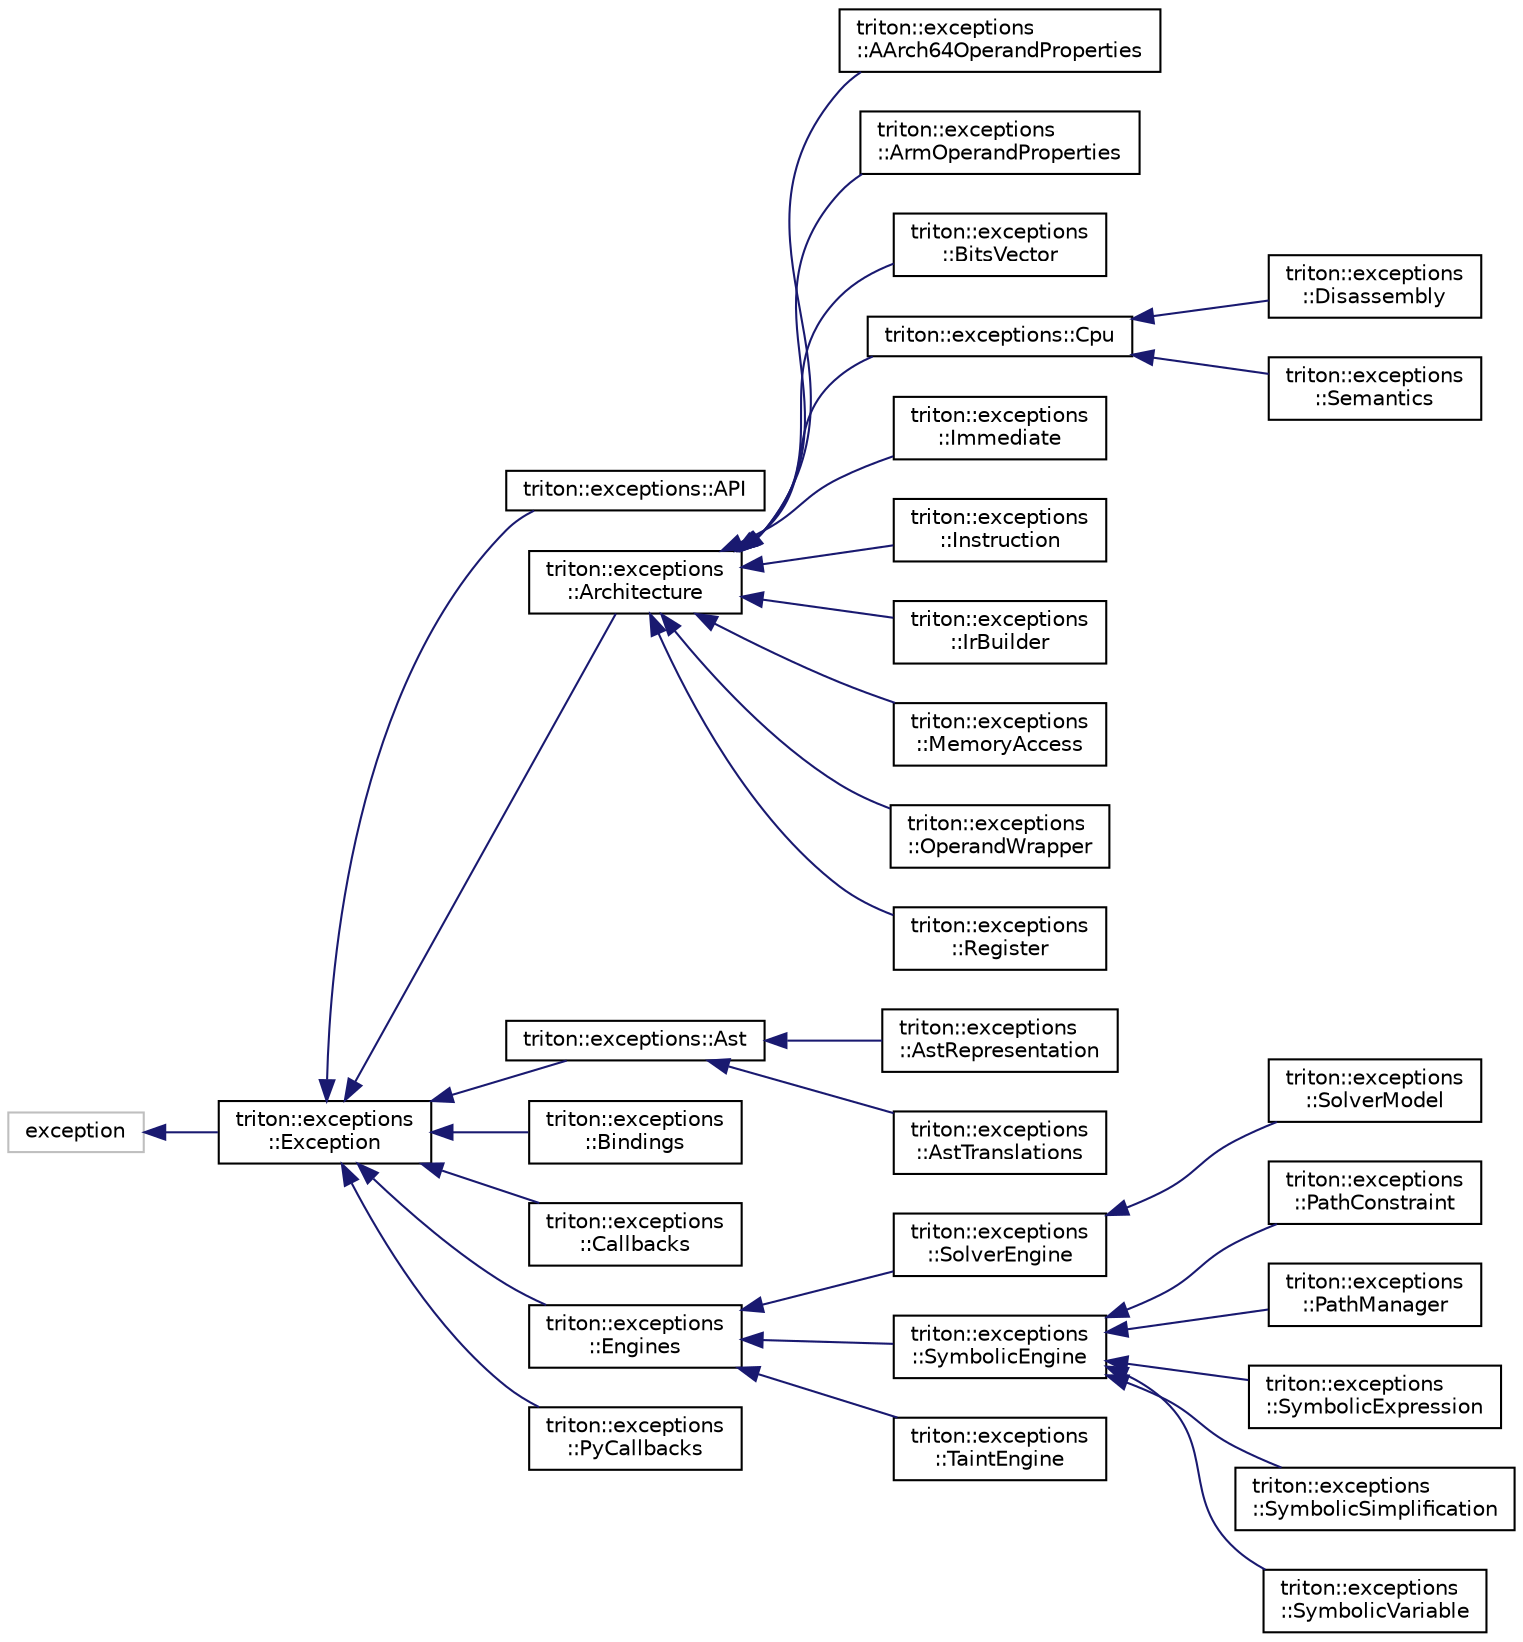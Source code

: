 digraph "Graphical Class Hierarchy"
{
  edge [fontname="Helvetica",fontsize="10",labelfontname="Helvetica",labelfontsize="10"];
  node [fontname="Helvetica",fontsize="10",shape=record];
  rankdir="LR";
  Node41 [label="exception",height=0.2,width=0.4,color="grey75", fillcolor="white", style="filled"];
  Node41 -> Node0 [dir="back",color="midnightblue",fontsize="10",style="solid",fontname="Helvetica"];
  Node0 [label="triton::exceptions\l::Exception",height=0.2,width=0.4,color="black", fillcolor="white", style="filled",URL="$classtriton_1_1exceptions_1_1Exception.html",tooltip="The root class of all exceptions. "];
  Node0 -> Node1 [dir="back",color="midnightblue",fontsize="10",style="solid",fontname="Helvetica"];
  Node1 [label="triton::exceptions::API",height=0.2,width=0.4,color="black", fillcolor="white", style="filled",URL="$classtriton_1_1exceptions_1_1API.html",tooltip="The exception class used by the Triton&#39;s API. "];
  Node0 -> Node2 [dir="back",color="midnightblue",fontsize="10",style="solid",fontname="Helvetica"];
  Node2 [label="triton::exceptions\l::Architecture",height=0.2,width=0.4,color="black", fillcolor="white", style="filled",URL="$classtriton_1_1exceptions_1_1Architecture.html",tooltip="The exception class used by architectures. "];
  Node2 -> Node3 [dir="back",color="midnightblue",fontsize="10",style="solid",fontname="Helvetica"];
  Node3 [label="triton::exceptions\l::AArch64OperandProperties",height=0.2,width=0.4,color="black", fillcolor="white", style="filled",URL="$classtriton_1_1exceptions_1_1AArch64OperandProperties.html",tooltip="The exception class used by shift mode. "];
  Node2 -> Node4 [dir="back",color="midnightblue",fontsize="10",style="solid",fontname="Helvetica"];
  Node4 [label="triton::exceptions\l::ArmOperandProperties",height=0.2,width=0.4,color="black", fillcolor="white", style="filled",URL="$classtriton_1_1exceptions_1_1ArmOperandProperties.html",tooltip="The exception class used by shift mode. "];
  Node2 -> Node5 [dir="back",color="midnightblue",fontsize="10",style="solid",fontname="Helvetica"];
  Node5 [label="triton::exceptions\l::BitsVector",height=0.2,width=0.4,color="black", fillcolor="white", style="filled",URL="$classtriton_1_1exceptions_1_1BitsVector.html",tooltip="The exception class used by bitvectors. "];
  Node2 -> Node6 [dir="back",color="midnightblue",fontsize="10",style="solid",fontname="Helvetica"];
  Node6 [label="triton::exceptions::Cpu",height=0.2,width=0.4,color="black", fillcolor="white", style="filled",URL="$classtriton_1_1exceptions_1_1Cpu.html",tooltip="The exception class used by all CPUs. "];
  Node6 -> Node7 [dir="back",color="midnightblue",fontsize="10",style="solid",fontname="Helvetica"];
  Node7 [label="triton::exceptions\l::Disassembly",height=0.2,width=0.4,color="black", fillcolor="white", style="filled",URL="$classtriton_1_1exceptions_1_1Disassembly.html",tooltip="The exception class used by the disassembler. "];
  Node6 -> Node8 [dir="back",color="midnightblue",fontsize="10",style="solid",fontname="Helvetica"];
  Node8 [label="triton::exceptions\l::Semantics",height=0.2,width=0.4,color="black", fillcolor="white", style="filled",URL="$classtriton_1_1exceptions_1_1Semantics.html",tooltip="The exception class used by all semantics. "];
  Node2 -> Node9 [dir="back",color="midnightblue",fontsize="10",style="solid",fontname="Helvetica"];
  Node9 [label="triton::exceptions\l::Immediate",height=0.2,width=0.4,color="black", fillcolor="white", style="filled",URL="$classtriton_1_1exceptions_1_1Immediate.html",tooltip="The exception class used by immediates. "];
  Node2 -> Node10 [dir="back",color="midnightblue",fontsize="10",style="solid",fontname="Helvetica"];
  Node10 [label="triton::exceptions\l::Instruction",height=0.2,width=0.4,color="black", fillcolor="white", style="filled",URL="$classtriton_1_1exceptions_1_1Instruction.html",tooltip="The exception class used by an instruction. "];
  Node2 -> Node11 [dir="back",color="midnightblue",fontsize="10",style="solid",fontname="Helvetica"];
  Node11 [label="triton::exceptions\l::IrBuilder",height=0.2,width=0.4,color="black", fillcolor="white", style="filled",URL="$classtriton_1_1exceptions_1_1IrBuilder.html",tooltip="The exception class used by the IR builder. "];
  Node2 -> Node12 [dir="back",color="midnightblue",fontsize="10",style="solid",fontname="Helvetica"];
  Node12 [label="triton::exceptions\l::MemoryAccess",height=0.2,width=0.4,color="black", fillcolor="white", style="filled",URL="$classtriton_1_1exceptions_1_1MemoryAccess.html",tooltip="The exception class used by memory access. "];
  Node2 -> Node13 [dir="back",color="midnightblue",fontsize="10",style="solid",fontname="Helvetica"];
  Node13 [label="triton::exceptions\l::OperandWrapper",height=0.2,width=0.4,color="black", fillcolor="white", style="filled",URL="$classtriton_1_1exceptions_1_1OperandWrapper.html",tooltip="The exception class used by operand wrappers. "];
  Node2 -> Node14 [dir="back",color="midnightblue",fontsize="10",style="solid",fontname="Helvetica"];
  Node14 [label="triton::exceptions\l::Register",height=0.2,width=0.4,color="black", fillcolor="white", style="filled",URL="$classtriton_1_1exceptions_1_1Register.html",tooltip="The exception class used by register operands. "];
  Node0 -> Node15 [dir="back",color="midnightblue",fontsize="10",style="solid",fontname="Helvetica"];
  Node15 [label="triton::exceptions::Ast",height=0.2,width=0.4,color="black", fillcolor="white", style="filled",URL="$classtriton_1_1exceptions_1_1Ast.html",tooltip="The exception class used by all AST nodes. "];
  Node15 -> Node16 [dir="back",color="midnightblue",fontsize="10",style="solid",fontname="Helvetica"];
  Node16 [label="triton::exceptions\l::AstRepresentation",height=0.2,width=0.4,color="black", fillcolor="white", style="filled",URL="$classtriton_1_1exceptions_1_1AstRepresentation.html",tooltip="The exception class used by all AST node representations. "];
  Node15 -> Node17 [dir="back",color="midnightblue",fontsize="10",style="solid",fontname="Helvetica"];
  Node17 [label="triton::exceptions\l::AstTranslations",height=0.2,width=0.4,color="black", fillcolor="white", style="filled",URL="$classtriton_1_1exceptions_1_1AstTranslations.html",tooltip="The exception class used by all AST translations (z3 <-> triton). "];
  Node0 -> Node18 [dir="back",color="midnightblue",fontsize="10",style="solid",fontname="Helvetica"];
  Node18 [label="triton::exceptions\l::Bindings",height=0.2,width=0.4,color="black", fillcolor="white", style="filled",URL="$classtriton_1_1exceptions_1_1Bindings.html",tooltip="The exception class used by bindings. "];
  Node0 -> Node19 [dir="back",color="midnightblue",fontsize="10",style="solid",fontname="Helvetica"];
  Node19 [label="triton::exceptions\l::Callbacks",height=0.2,width=0.4,color="black", fillcolor="white", style="filled",URL="$classtriton_1_1exceptions_1_1Callbacks.html",tooltip="The exception class used by callbacks. "];
  Node0 -> Node20 [dir="back",color="midnightblue",fontsize="10",style="solid",fontname="Helvetica"];
  Node20 [label="triton::exceptions\l::Engines",height=0.2,width=0.4,color="black", fillcolor="white", style="filled",URL="$classtriton_1_1exceptions_1_1Engines.html",tooltip="The exception class used by all engines. "];
  Node20 -> Node21 [dir="back",color="midnightblue",fontsize="10",style="solid",fontname="Helvetica"];
  Node21 [label="triton::exceptions\l::SolverEngine",height=0.2,width=0.4,color="black", fillcolor="white", style="filled",URL="$classtriton_1_1exceptions_1_1SolverEngine.html",tooltip="The exception class used by the solver engine. "];
  Node21 -> Node22 [dir="back",color="midnightblue",fontsize="10",style="solid",fontname="Helvetica"];
  Node22 [label="triton::exceptions\l::SolverModel",height=0.2,width=0.4,color="black", fillcolor="white", style="filled",URL="$classtriton_1_1exceptions_1_1SolverModel.html",tooltip="The exception class used by solver models. "];
  Node20 -> Node23 [dir="back",color="midnightblue",fontsize="10",style="solid",fontname="Helvetica"];
  Node23 [label="triton::exceptions\l::SymbolicEngine",height=0.2,width=0.4,color="black", fillcolor="white", style="filled",URL="$classtriton_1_1exceptions_1_1SymbolicEngine.html",tooltip="The exception class used by the symbolic engine. "];
  Node23 -> Node24 [dir="back",color="midnightblue",fontsize="10",style="solid",fontname="Helvetica"];
  Node24 [label="triton::exceptions\l::PathConstraint",height=0.2,width=0.4,color="black", fillcolor="white", style="filled",URL="$classtriton_1_1exceptions_1_1PathConstraint.html",tooltip="The exception class used by path constraints. "];
  Node23 -> Node25 [dir="back",color="midnightblue",fontsize="10",style="solid",fontname="Helvetica"];
  Node25 [label="triton::exceptions\l::PathManager",height=0.2,width=0.4,color="black", fillcolor="white", style="filled",URL="$classtriton_1_1exceptions_1_1PathManager.html",tooltip="The exception class used by the path manager. "];
  Node23 -> Node26 [dir="back",color="midnightblue",fontsize="10",style="solid",fontname="Helvetica"];
  Node26 [label="triton::exceptions\l::SymbolicExpression",height=0.2,width=0.4,color="black", fillcolor="white", style="filled",URL="$classtriton_1_1exceptions_1_1SymbolicExpression.html",tooltip="The exception class used by symbolic expressions. "];
  Node23 -> Node27 [dir="back",color="midnightblue",fontsize="10",style="solid",fontname="Helvetica"];
  Node27 [label="triton::exceptions\l::SymbolicSimplification",height=0.2,width=0.4,color="black", fillcolor="white", style="filled",URL="$classtriton_1_1exceptions_1_1SymbolicSimplification.html",tooltip="The exception class used by symbolic simplifications. "];
  Node23 -> Node28 [dir="back",color="midnightblue",fontsize="10",style="solid",fontname="Helvetica"];
  Node28 [label="triton::exceptions\l::SymbolicVariable",height=0.2,width=0.4,color="black", fillcolor="white", style="filled",URL="$classtriton_1_1exceptions_1_1SymbolicVariable.html",tooltip="The exception class used by symbolic variables. "];
  Node20 -> Node29 [dir="back",color="midnightblue",fontsize="10",style="solid",fontname="Helvetica"];
  Node29 [label="triton::exceptions\l::TaintEngine",height=0.2,width=0.4,color="black", fillcolor="white", style="filled",URL="$classtriton_1_1exceptions_1_1TaintEngine.html",tooltip="The exception class used by the taint engine. "];
  Node0 -> Node30 [dir="back",color="midnightblue",fontsize="10",style="solid",fontname="Helvetica"];
  Node30 [label="triton::exceptions\l::PyCallbacks",height=0.2,width=0.4,color="black", fillcolor="white", style="filled",URL="$classtriton_1_1exceptions_1_1PyCallbacks.html"];
}
